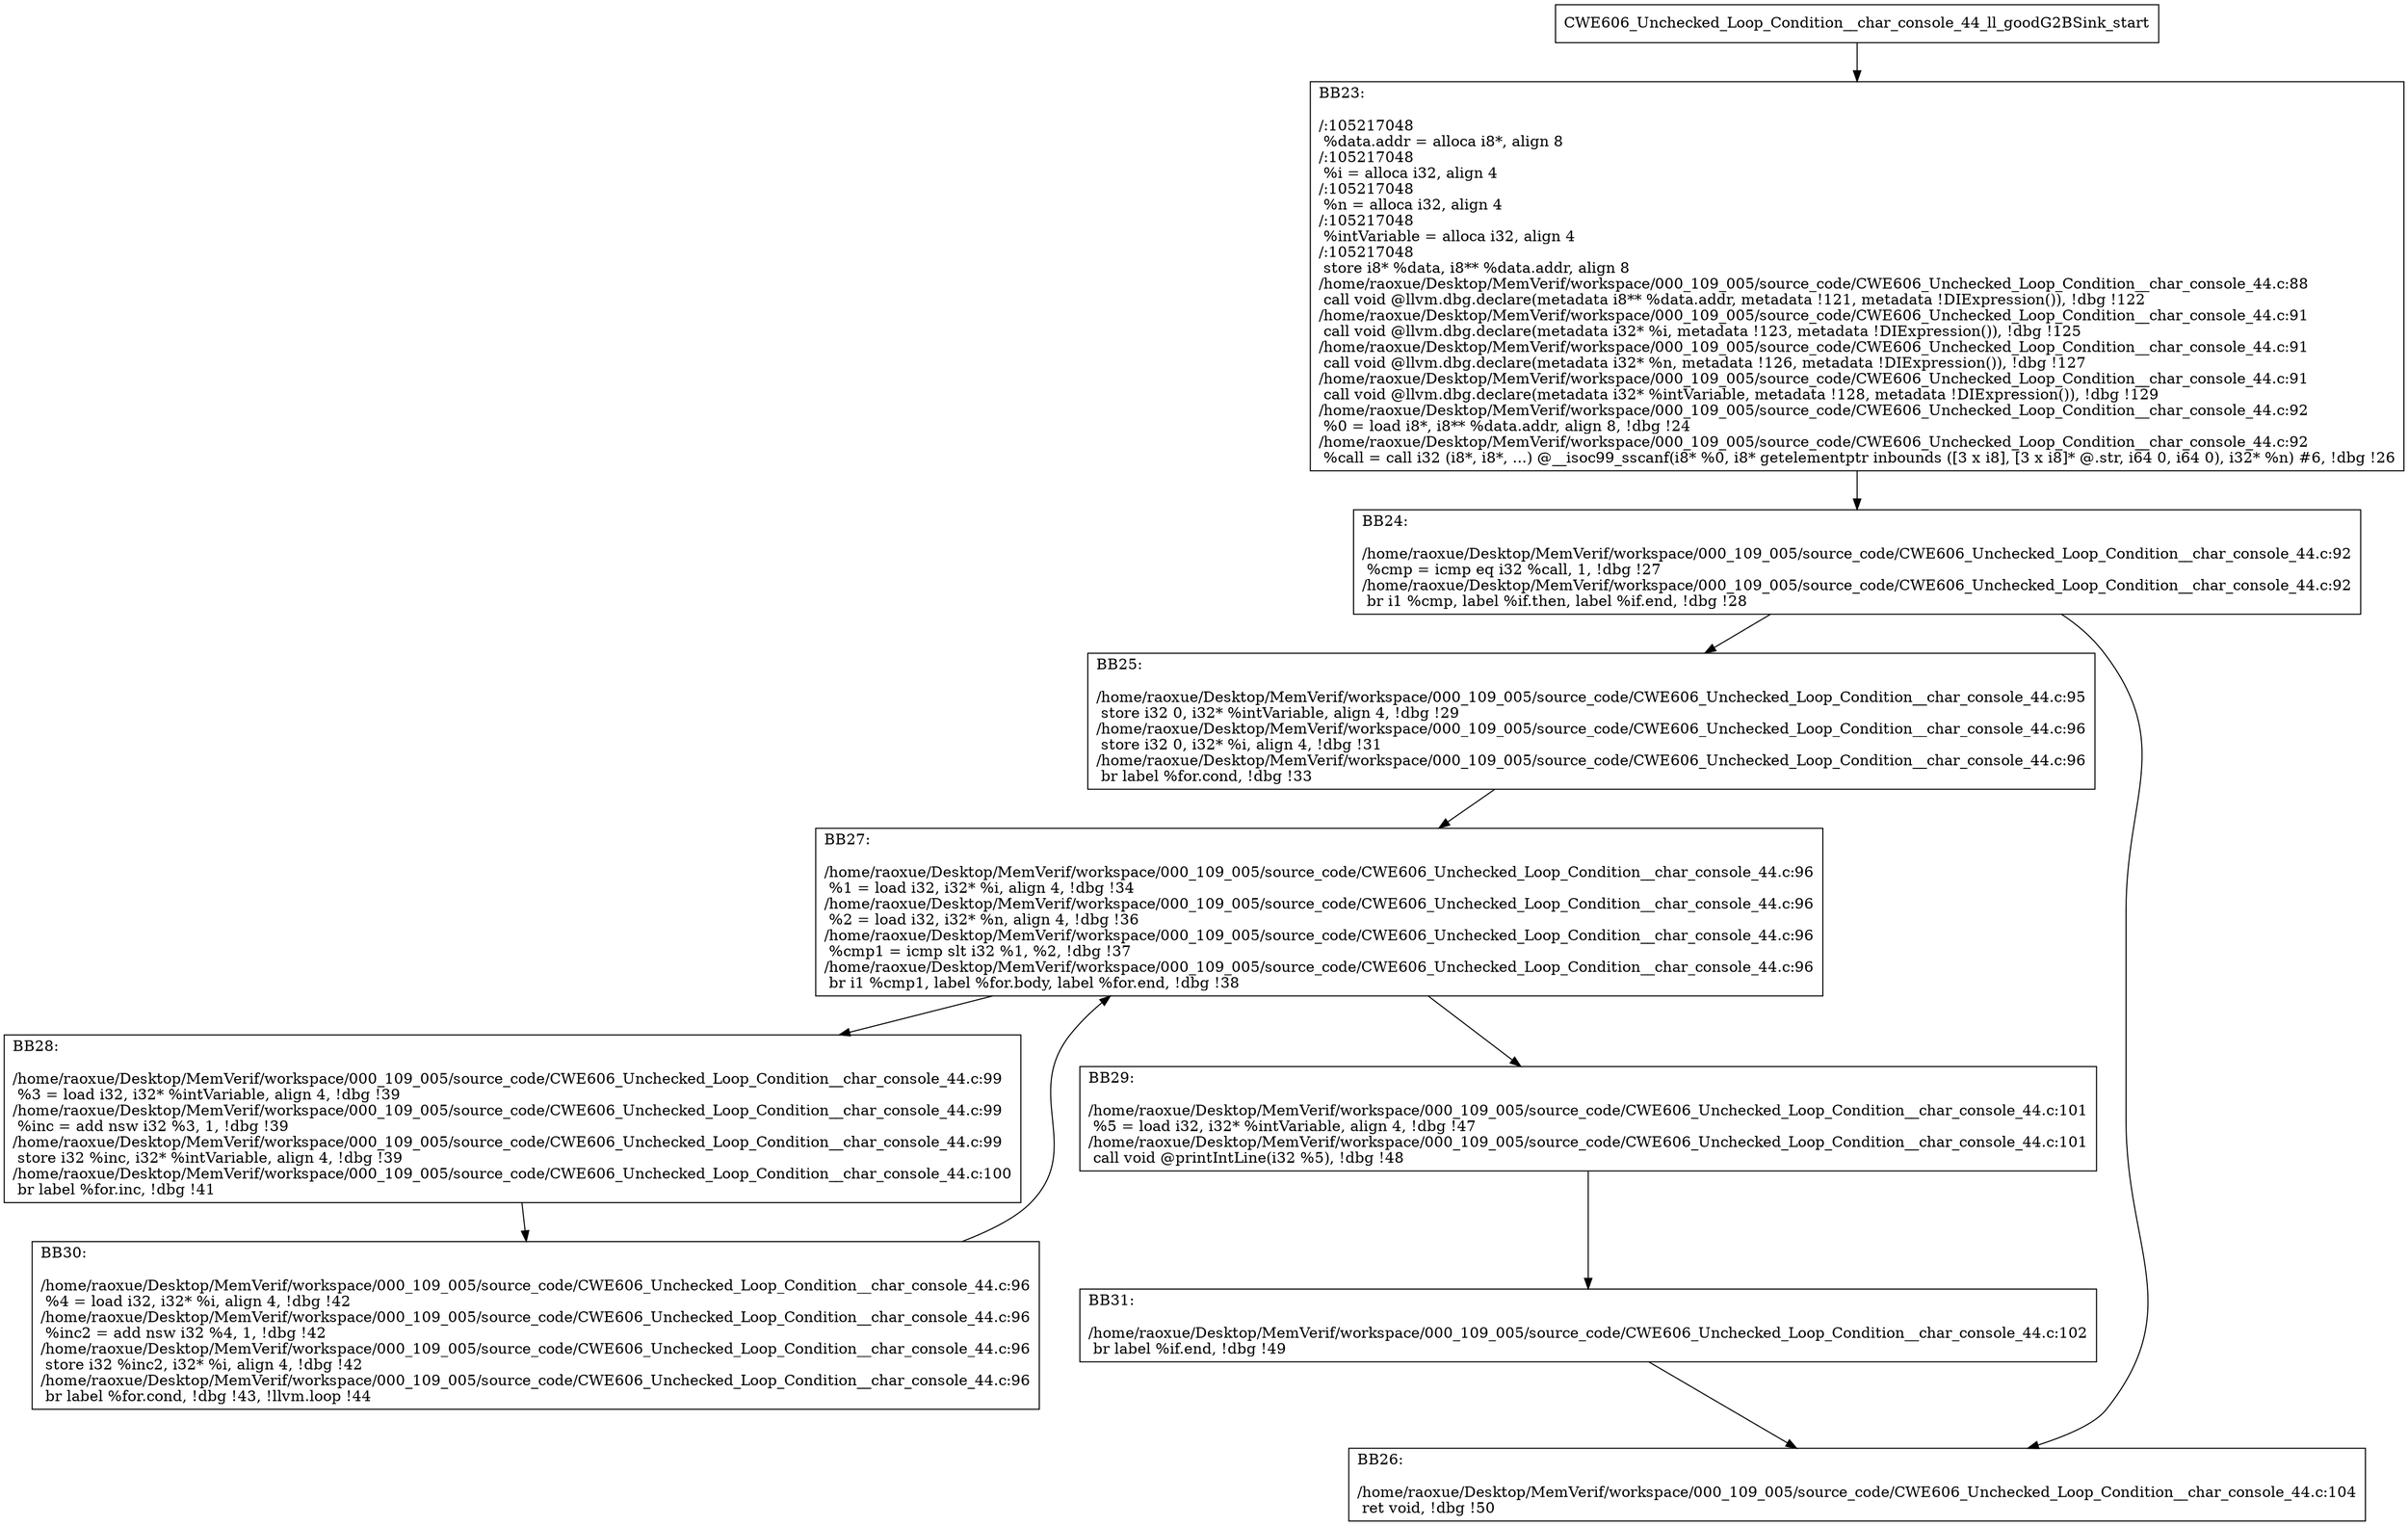 digraph "CFG for'CWE606_Unchecked_Loop_Condition__char_console_44_ll_goodG2BSink' function" {
	BBCWE606_Unchecked_Loop_Condition__char_console_44_ll_goodG2BSink_start[shape=record,label="{CWE606_Unchecked_Loop_Condition__char_console_44_ll_goodG2BSink_start}"];
	BBCWE606_Unchecked_Loop_Condition__char_console_44_ll_goodG2BSink_start-> CWE606_Unchecked_Loop_Condition__char_console_44_ll_goodG2BSinkBB23;
	CWE606_Unchecked_Loop_Condition__char_console_44_ll_goodG2BSinkBB23 [shape=record, label="{BB23:\l\l/:105217048\l
  %data.addr = alloca i8*, align 8\l
/:105217048\l
  %i = alloca i32, align 4\l
/:105217048\l
  %n = alloca i32, align 4\l
/:105217048\l
  %intVariable = alloca i32, align 4\l
/:105217048\l
  store i8* %data, i8** %data.addr, align 8\l
/home/raoxue/Desktop/MemVerif/workspace/000_109_005/source_code/CWE606_Unchecked_Loop_Condition__char_console_44.c:88\l
  call void @llvm.dbg.declare(metadata i8** %data.addr, metadata !121, metadata !DIExpression()), !dbg !122\l
/home/raoxue/Desktop/MemVerif/workspace/000_109_005/source_code/CWE606_Unchecked_Loop_Condition__char_console_44.c:91\l
  call void @llvm.dbg.declare(metadata i32* %i, metadata !123, metadata !DIExpression()), !dbg !125\l
/home/raoxue/Desktop/MemVerif/workspace/000_109_005/source_code/CWE606_Unchecked_Loop_Condition__char_console_44.c:91\l
  call void @llvm.dbg.declare(metadata i32* %n, metadata !126, metadata !DIExpression()), !dbg !127\l
/home/raoxue/Desktop/MemVerif/workspace/000_109_005/source_code/CWE606_Unchecked_Loop_Condition__char_console_44.c:91\l
  call void @llvm.dbg.declare(metadata i32* %intVariable, metadata !128, metadata !DIExpression()), !dbg !129\l
/home/raoxue/Desktop/MemVerif/workspace/000_109_005/source_code/CWE606_Unchecked_Loop_Condition__char_console_44.c:92\l
  %0 = load i8*, i8** %data.addr, align 8, !dbg !24\l
/home/raoxue/Desktop/MemVerif/workspace/000_109_005/source_code/CWE606_Unchecked_Loop_Condition__char_console_44.c:92\l
  %call = call i32 (i8*, i8*, ...) @__isoc99_sscanf(i8* %0, i8* getelementptr inbounds ([3 x i8], [3 x i8]* @.str, i64 0, i64 0), i32* %n) #6, !dbg !26\l
}"];
	CWE606_Unchecked_Loop_Condition__char_console_44_ll_goodG2BSinkBB23-> CWE606_Unchecked_Loop_Condition__char_console_44_ll_goodG2BSinkBB24;
	CWE606_Unchecked_Loop_Condition__char_console_44_ll_goodG2BSinkBB24 [shape=record, label="{BB24:\l\l/home/raoxue/Desktop/MemVerif/workspace/000_109_005/source_code/CWE606_Unchecked_Loop_Condition__char_console_44.c:92\l
  %cmp = icmp eq i32 %call, 1, !dbg !27\l
/home/raoxue/Desktop/MemVerif/workspace/000_109_005/source_code/CWE606_Unchecked_Loop_Condition__char_console_44.c:92\l
  br i1 %cmp, label %if.then, label %if.end, !dbg !28\l
}"];
	CWE606_Unchecked_Loop_Condition__char_console_44_ll_goodG2BSinkBB24-> CWE606_Unchecked_Loop_Condition__char_console_44_ll_goodG2BSinkBB25;
	CWE606_Unchecked_Loop_Condition__char_console_44_ll_goodG2BSinkBB24-> CWE606_Unchecked_Loop_Condition__char_console_44_ll_goodG2BSinkBB26;
	CWE606_Unchecked_Loop_Condition__char_console_44_ll_goodG2BSinkBB25 [shape=record, label="{BB25:\l\l/home/raoxue/Desktop/MemVerif/workspace/000_109_005/source_code/CWE606_Unchecked_Loop_Condition__char_console_44.c:95\l
  store i32 0, i32* %intVariable, align 4, !dbg !29\l
/home/raoxue/Desktop/MemVerif/workspace/000_109_005/source_code/CWE606_Unchecked_Loop_Condition__char_console_44.c:96\l
  store i32 0, i32* %i, align 4, !dbg !31\l
/home/raoxue/Desktop/MemVerif/workspace/000_109_005/source_code/CWE606_Unchecked_Loop_Condition__char_console_44.c:96\l
  br label %for.cond, !dbg !33\l
}"];
	CWE606_Unchecked_Loop_Condition__char_console_44_ll_goodG2BSinkBB25-> CWE606_Unchecked_Loop_Condition__char_console_44_ll_goodG2BSinkBB27;
	CWE606_Unchecked_Loop_Condition__char_console_44_ll_goodG2BSinkBB27 [shape=record, label="{BB27:\l\l/home/raoxue/Desktop/MemVerif/workspace/000_109_005/source_code/CWE606_Unchecked_Loop_Condition__char_console_44.c:96\l
  %1 = load i32, i32* %i, align 4, !dbg !34\l
/home/raoxue/Desktop/MemVerif/workspace/000_109_005/source_code/CWE606_Unchecked_Loop_Condition__char_console_44.c:96\l
  %2 = load i32, i32* %n, align 4, !dbg !36\l
/home/raoxue/Desktop/MemVerif/workspace/000_109_005/source_code/CWE606_Unchecked_Loop_Condition__char_console_44.c:96\l
  %cmp1 = icmp slt i32 %1, %2, !dbg !37\l
/home/raoxue/Desktop/MemVerif/workspace/000_109_005/source_code/CWE606_Unchecked_Loop_Condition__char_console_44.c:96\l
  br i1 %cmp1, label %for.body, label %for.end, !dbg !38\l
}"];
	CWE606_Unchecked_Loop_Condition__char_console_44_ll_goodG2BSinkBB27-> CWE606_Unchecked_Loop_Condition__char_console_44_ll_goodG2BSinkBB28;
	CWE606_Unchecked_Loop_Condition__char_console_44_ll_goodG2BSinkBB27-> CWE606_Unchecked_Loop_Condition__char_console_44_ll_goodG2BSinkBB29;
	CWE606_Unchecked_Loop_Condition__char_console_44_ll_goodG2BSinkBB28 [shape=record, label="{BB28:\l\l/home/raoxue/Desktop/MemVerif/workspace/000_109_005/source_code/CWE606_Unchecked_Loop_Condition__char_console_44.c:99\l
  %3 = load i32, i32* %intVariable, align 4, !dbg !39\l
/home/raoxue/Desktop/MemVerif/workspace/000_109_005/source_code/CWE606_Unchecked_Loop_Condition__char_console_44.c:99\l
  %inc = add nsw i32 %3, 1, !dbg !39\l
/home/raoxue/Desktop/MemVerif/workspace/000_109_005/source_code/CWE606_Unchecked_Loop_Condition__char_console_44.c:99\l
  store i32 %inc, i32* %intVariable, align 4, !dbg !39\l
/home/raoxue/Desktop/MemVerif/workspace/000_109_005/source_code/CWE606_Unchecked_Loop_Condition__char_console_44.c:100\l
  br label %for.inc, !dbg !41\l
}"];
	CWE606_Unchecked_Loop_Condition__char_console_44_ll_goodG2BSinkBB28-> CWE606_Unchecked_Loop_Condition__char_console_44_ll_goodG2BSinkBB30;
	CWE606_Unchecked_Loop_Condition__char_console_44_ll_goodG2BSinkBB30 [shape=record, label="{BB30:\l\l/home/raoxue/Desktop/MemVerif/workspace/000_109_005/source_code/CWE606_Unchecked_Loop_Condition__char_console_44.c:96\l
  %4 = load i32, i32* %i, align 4, !dbg !42\l
/home/raoxue/Desktop/MemVerif/workspace/000_109_005/source_code/CWE606_Unchecked_Loop_Condition__char_console_44.c:96\l
  %inc2 = add nsw i32 %4, 1, !dbg !42\l
/home/raoxue/Desktop/MemVerif/workspace/000_109_005/source_code/CWE606_Unchecked_Loop_Condition__char_console_44.c:96\l
  store i32 %inc2, i32* %i, align 4, !dbg !42\l
/home/raoxue/Desktop/MemVerif/workspace/000_109_005/source_code/CWE606_Unchecked_Loop_Condition__char_console_44.c:96\l
  br label %for.cond, !dbg !43, !llvm.loop !44\l
}"];
	CWE606_Unchecked_Loop_Condition__char_console_44_ll_goodG2BSinkBB30-> CWE606_Unchecked_Loop_Condition__char_console_44_ll_goodG2BSinkBB27;
	CWE606_Unchecked_Loop_Condition__char_console_44_ll_goodG2BSinkBB29 [shape=record, label="{BB29:\l\l/home/raoxue/Desktop/MemVerif/workspace/000_109_005/source_code/CWE606_Unchecked_Loop_Condition__char_console_44.c:101\l
  %5 = load i32, i32* %intVariable, align 4, !dbg !47\l
/home/raoxue/Desktop/MemVerif/workspace/000_109_005/source_code/CWE606_Unchecked_Loop_Condition__char_console_44.c:101\l
  call void @printIntLine(i32 %5), !dbg !48\l
}"];
	CWE606_Unchecked_Loop_Condition__char_console_44_ll_goodG2BSinkBB29-> CWE606_Unchecked_Loop_Condition__char_console_44_ll_goodG2BSinkBB31;
	CWE606_Unchecked_Loop_Condition__char_console_44_ll_goodG2BSinkBB31 [shape=record, label="{BB31:\l\l/home/raoxue/Desktop/MemVerif/workspace/000_109_005/source_code/CWE606_Unchecked_Loop_Condition__char_console_44.c:102\l
  br label %if.end, !dbg !49\l
}"];
	CWE606_Unchecked_Loop_Condition__char_console_44_ll_goodG2BSinkBB31-> CWE606_Unchecked_Loop_Condition__char_console_44_ll_goodG2BSinkBB26;
	CWE606_Unchecked_Loop_Condition__char_console_44_ll_goodG2BSinkBB26 [shape=record, label="{BB26:\l\l/home/raoxue/Desktop/MemVerif/workspace/000_109_005/source_code/CWE606_Unchecked_Loop_Condition__char_console_44.c:104\l
  ret void, !dbg !50\l
}"];
}
